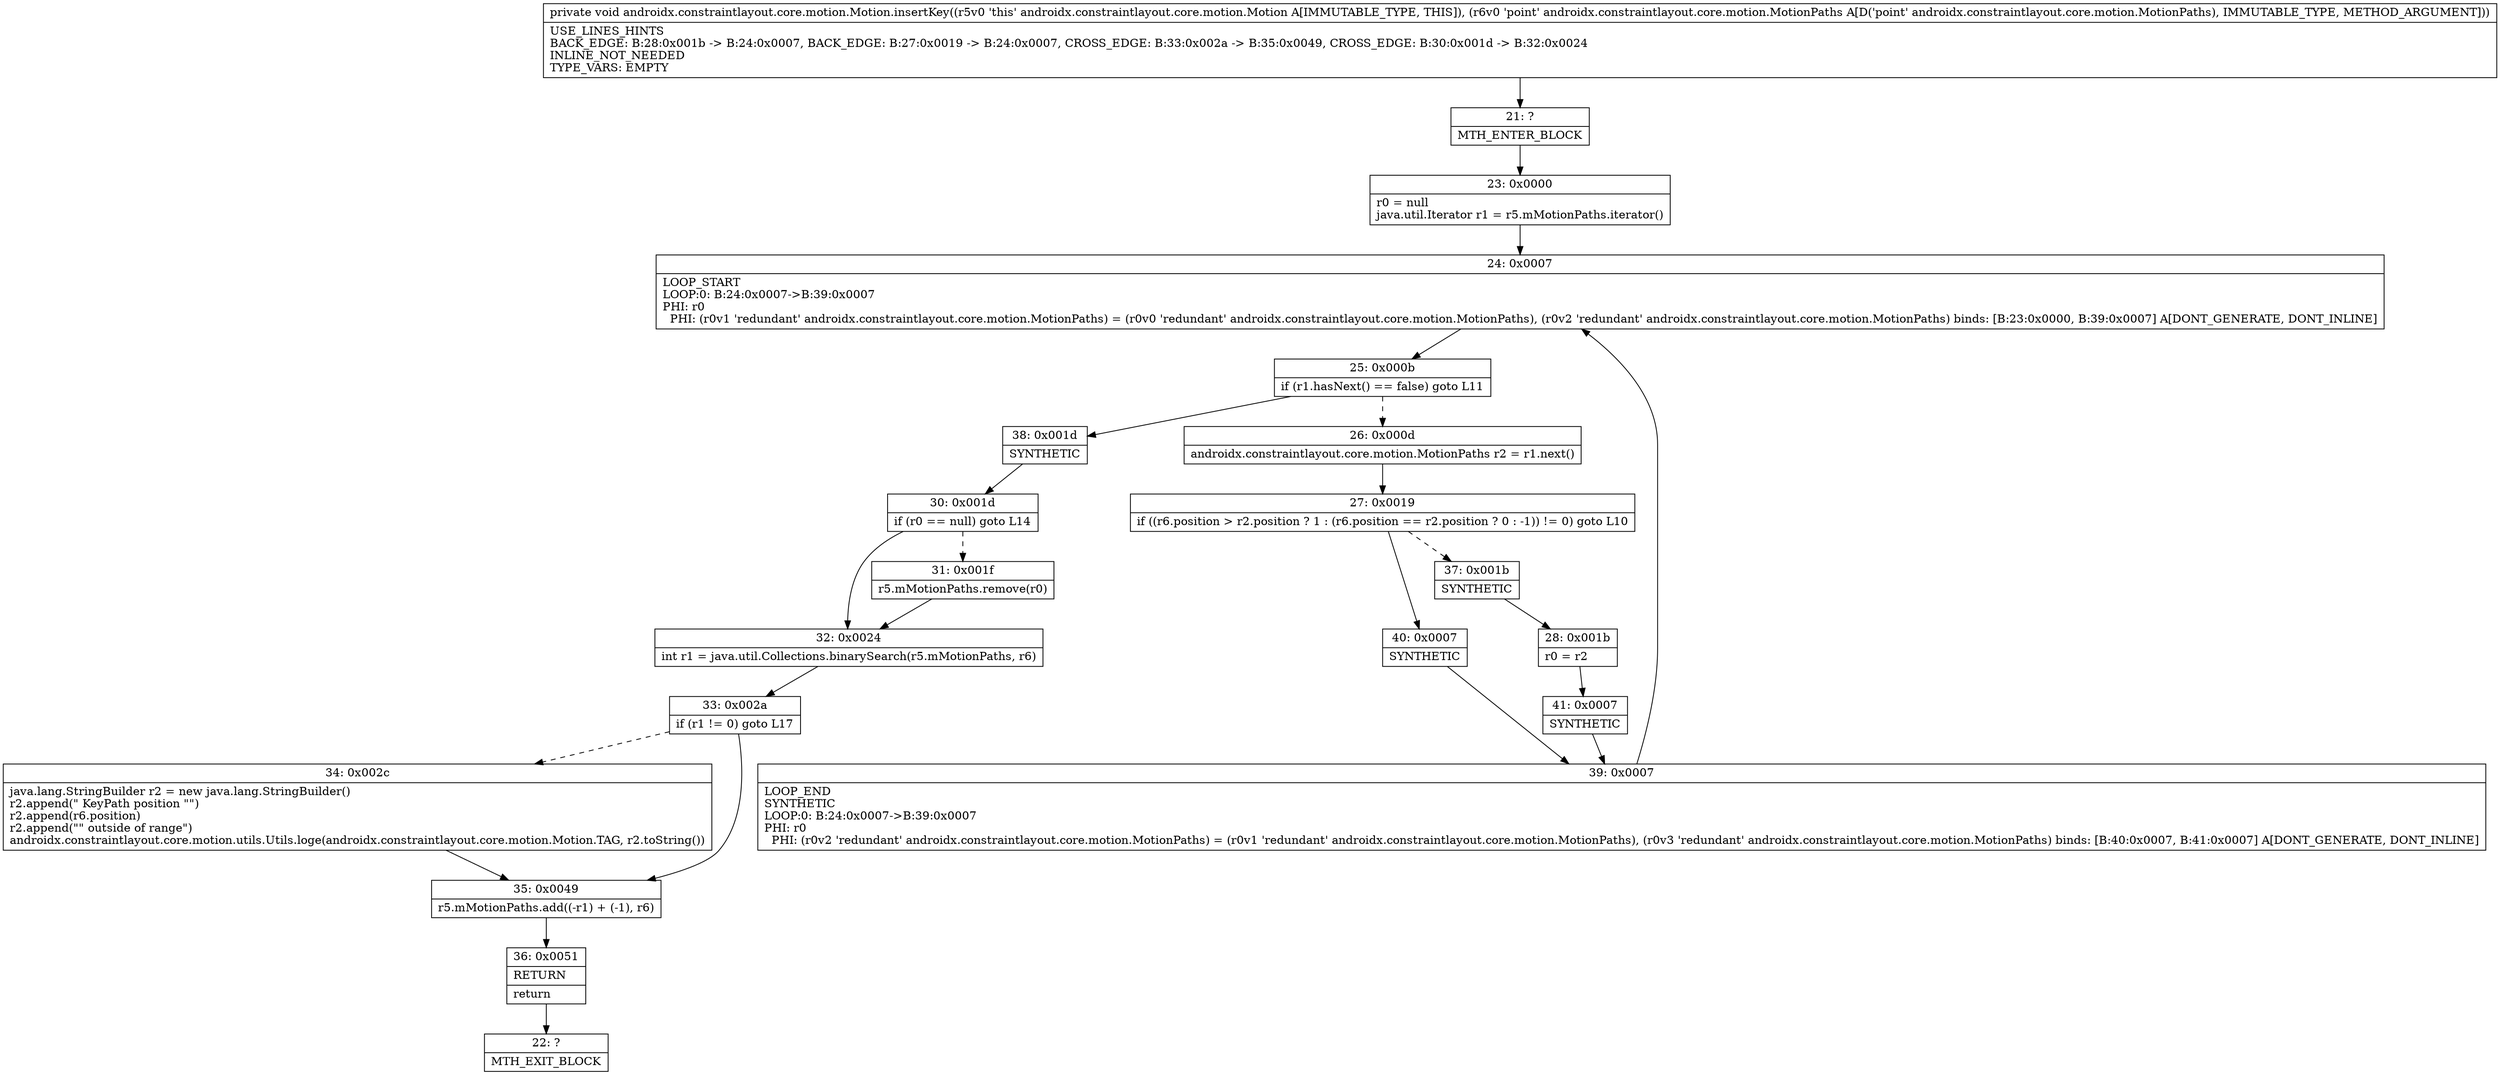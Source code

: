digraph "CFG forandroidx.constraintlayout.core.motion.Motion.insertKey(Landroidx\/constraintlayout\/core\/motion\/MotionPaths;)V" {
Node_21 [shape=record,label="{21\:\ ?|MTH_ENTER_BLOCK\l}"];
Node_23 [shape=record,label="{23\:\ 0x0000|r0 = null\ljava.util.Iterator r1 = r5.mMotionPaths.iterator()\l}"];
Node_24 [shape=record,label="{24\:\ 0x0007|LOOP_START\lLOOP:0: B:24:0x0007\-\>B:39:0x0007\lPHI: r0 \l  PHI: (r0v1 'redundant' androidx.constraintlayout.core.motion.MotionPaths) = (r0v0 'redundant' androidx.constraintlayout.core.motion.MotionPaths), (r0v2 'redundant' androidx.constraintlayout.core.motion.MotionPaths) binds: [B:23:0x0000, B:39:0x0007] A[DONT_GENERATE, DONT_INLINE]\l}"];
Node_25 [shape=record,label="{25\:\ 0x000b|if (r1.hasNext() == false) goto L11\l}"];
Node_26 [shape=record,label="{26\:\ 0x000d|androidx.constraintlayout.core.motion.MotionPaths r2 = r1.next()\l}"];
Node_27 [shape=record,label="{27\:\ 0x0019|if ((r6.position \> r2.position ? 1 : (r6.position == r2.position ? 0 : \-1)) != 0) goto L10\l}"];
Node_37 [shape=record,label="{37\:\ 0x001b|SYNTHETIC\l}"];
Node_28 [shape=record,label="{28\:\ 0x001b|r0 = r2\l}"];
Node_41 [shape=record,label="{41\:\ 0x0007|SYNTHETIC\l}"];
Node_39 [shape=record,label="{39\:\ 0x0007|LOOP_END\lSYNTHETIC\lLOOP:0: B:24:0x0007\-\>B:39:0x0007\lPHI: r0 \l  PHI: (r0v2 'redundant' androidx.constraintlayout.core.motion.MotionPaths) = (r0v1 'redundant' androidx.constraintlayout.core.motion.MotionPaths), (r0v3 'redundant' androidx.constraintlayout.core.motion.MotionPaths) binds: [B:40:0x0007, B:41:0x0007] A[DONT_GENERATE, DONT_INLINE]\l}"];
Node_40 [shape=record,label="{40\:\ 0x0007|SYNTHETIC\l}"];
Node_38 [shape=record,label="{38\:\ 0x001d|SYNTHETIC\l}"];
Node_30 [shape=record,label="{30\:\ 0x001d|if (r0 == null) goto L14\l}"];
Node_31 [shape=record,label="{31\:\ 0x001f|r5.mMotionPaths.remove(r0)\l}"];
Node_32 [shape=record,label="{32\:\ 0x0024|int r1 = java.util.Collections.binarySearch(r5.mMotionPaths, r6)\l}"];
Node_33 [shape=record,label="{33\:\ 0x002a|if (r1 != 0) goto L17\l}"];
Node_34 [shape=record,label="{34\:\ 0x002c|java.lang.StringBuilder r2 = new java.lang.StringBuilder()\lr2.append(\" KeyPath position \"\")\lr2.append(r6.position)\lr2.append(\"\" outside of range\")\landroidx.constraintlayout.core.motion.utils.Utils.loge(androidx.constraintlayout.core.motion.Motion.TAG, r2.toString())\l}"];
Node_35 [shape=record,label="{35\:\ 0x0049|r5.mMotionPaths.add((\-r1) + (\-1), r6)\l}"];
Node_36 [shape=record,label="{36\:\ 0x0051|RETURN\l|return\l}"];
Node_22 [shape=record,label="{22\:\ ?|MTH_EXIT_BLOCK\l}"];
MethodNode[shape=record,label="{private void androidx.constraintlayout.core.motion.Motion.insertKey((r5v0 'this' androidx.constraintlayout.core.motion.Motion A[IMMUTABLE_TYPE, THIS]), (r6v0 'point' androidx.constraintlayout.core.motion.MotionPaths A[D('point' androidx.constraintlayout.core.motion.MotionPaths), IMMUTABLE_TYPE, METHOD_ARGUMENT]))  | USE_LINES_HINTS\lBACK_EDGE: B:28:0x001b \-\> B:24:0x0007, BACK_EDGE: B:27:0x0019 \-\> B:24:0x0007, CROSS_EDGE: B:33:0x002a \-\> B:35:0x0049, CROSS_EDGE: B:30:0x001d \-\> B:32:0x0024\lINLINE_NOT_NEEDED\lTYPE_VARS: EMPTY\l}"];
MethodNode -> Node_21;Node_21 -> Node_23;
Node_23 -> Node_24;
Node_24 -> Node_25;
Node_25 -> Node_26[style=dashed];
Node_25 -> Node_38;
Node_26 -> Node_27;
Node_27 -> Node_37[style=dashed];
Node_27 -> Node_40;
Node_37 -> Node_28;
Node_28 -> Node_41;
Node_41 -> Node_39;
Node_39 -> Node_24;
Node_40 -> Node_39;
Node_38 -> Node_30;
Node_30 -> Node_31[style=dashed];
Node_30 -> Node_32;
Node_31 -> Node_32;
Node_32 -> Node_33;
Node_33 -> Node_34[style=dashed];
Node_33 -> Node_35;
Node_34 -> Node_35;
Node_35 -> Node_36;
Node_36 -> Node_22;
}

